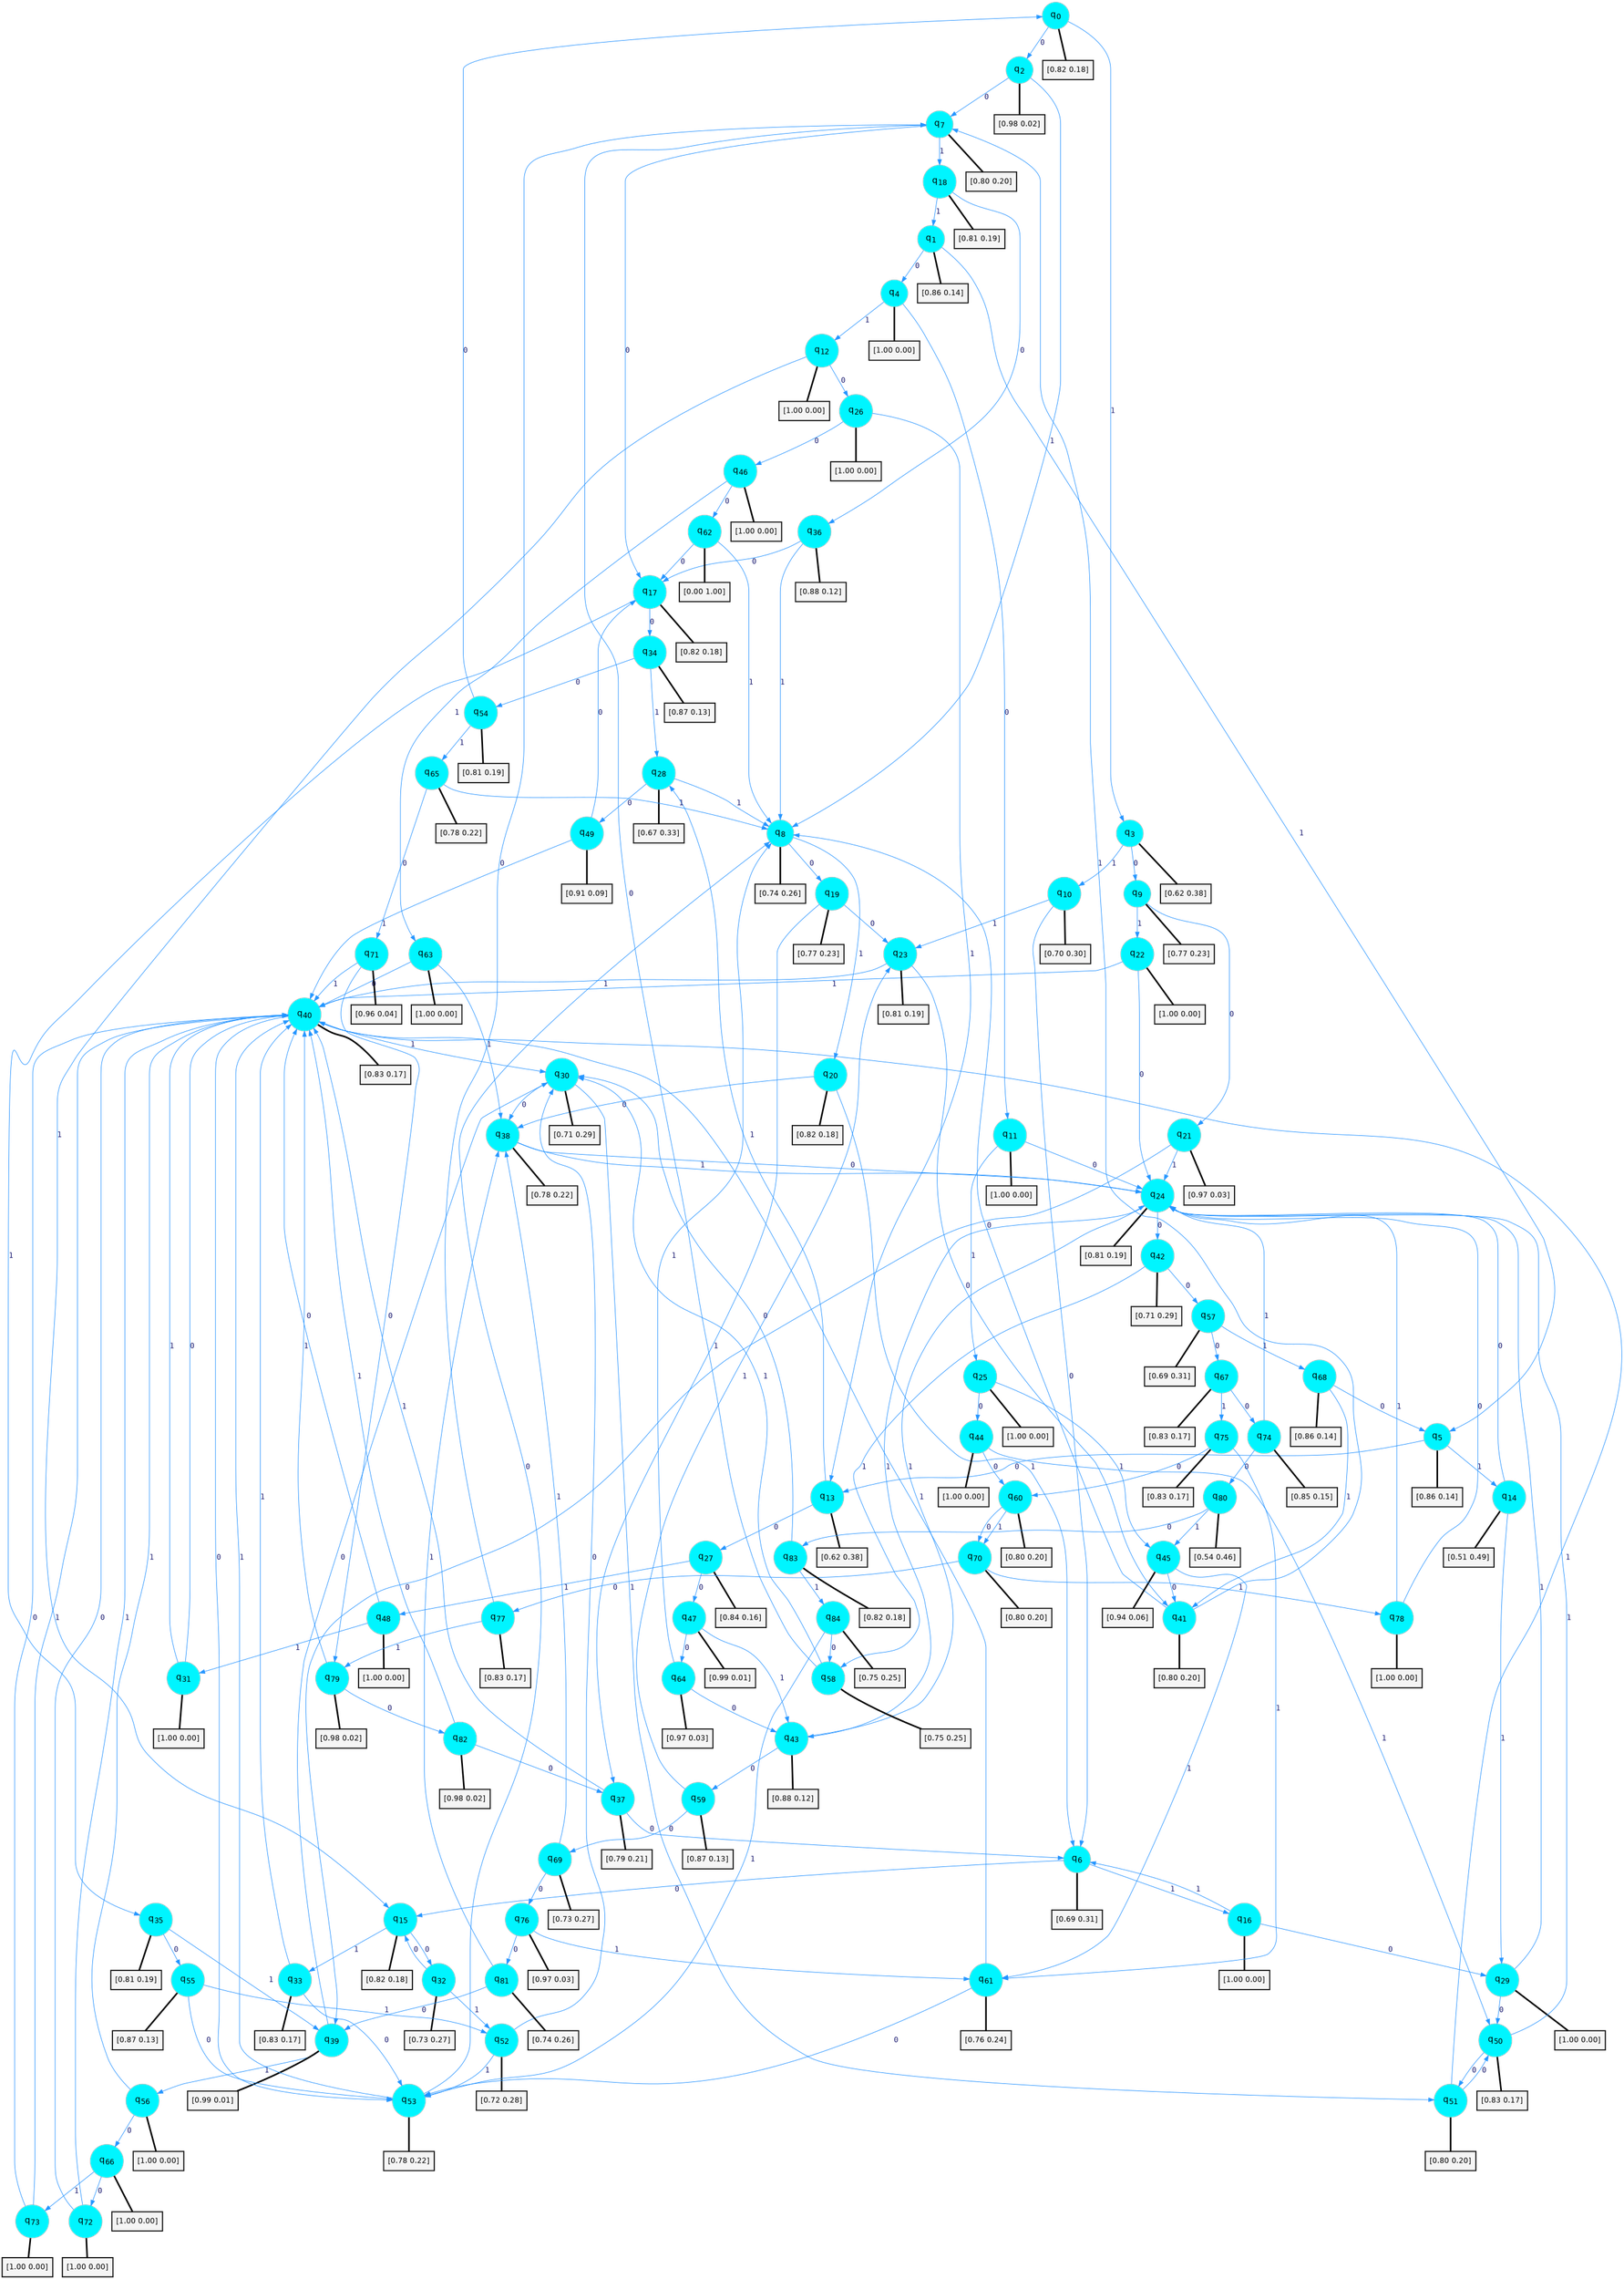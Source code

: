 digraph G {
graph [
bgcolor=transparent, dpi=300, rankdir=TD, size="40,25"];
node [
color=gray, fillcolor=turquoise1, fontcolor=black, fontname=Helvetica, fontsize=16, fontweight=bold, shape=circle, style=filled];
edge [
arrowsize=1, color=dodgerblue1, fontcolor=midnightblue, fontname=courier, fontweight=bold, penwidth=1, style=solid, weight=20];
0[label=<q<SUB>0</SUB>>];
1[label=<q<SUB>1</SUB>>];
2[label=<q<SUB>2</SUB>>];
3[label=<q<SUB>3</SUB>>];
4[label=<q<SUB>4</SUB>>];
5[label=<q<SUB>5</SUB>>];
6[label=<q<SUB>6</SUB>>];
7[label=<q<SUB>7</SUB>>];
8[label=<q<SUB>8</SUB>>];
9[label=<q<SUB>9</SUB>>];
10[label=<q<SUB>10</SUB>>];
11[label=<q<SUB>11</SUB>>];
12[label=<q<SUB>12</SUB>>];
13[label=<q<SUB>13</SUB>>];
14[label=<q<SUB>14</SUB>>];
15[label=<q<SUB>15</SUB>>];
16[label=<q<SUB>16</SUB>>];
17[label=<q<SUB>17</SUB>>];
18[label=<q<SUB>18</SUB>>];
19[label=<q<SUB>19</SUB>>];
20[label=<q<SUB>20</SUB>>];
21[label=<q<SUB>21</SUB>>];
22[label=<q<SUB>22</SUB>>];
23[label=<q<SUB>23</SUB>>];
24[label=<q<SUB>24</SUB>>];
25[label=<q<SUB>25</SUB>>];
26[label=<q<SUB>26</SUB>>];
27[label=<q<SUB>27</SUB>>];
28[label=<q<SUB>28</SUB>>];
29[label=<q<SUB>29</SUB>>];
30[label=<q<SUB>30</SUB>>];
31[label=<q<SUB>31</SUB>>];
32[label=<q<SUB>32</SUB>>];
33[label=<q<SUB>33</SUB>>];
34[label=<q<SUB>34</SUB>>];
35[label=<q<SUB>35</SUB>>];
36[label=<q<SUB>36</SUB>>];
37[label=<q<SUB>37</SUB>>];
38[label=<q<SUB>38</SUB>>];
39[label=<q<SUB>39</SUB>>];
40[label=<q<SUB>40</SUB>>];
41[label=<q<SUB>41</SUB>>];
42[label=<q<SUB>42</SUB>>];
43[label=<q<SUB>43</SUB>>];
44[label=<q<SUB>44</SUB>>];
45[label=<q<SUB>45</SUB>>];
46[label=<q<SUB>46</SUB>>];
47[label=<q<SUB>47</SUB>>];
48[label=<q<SUB>48</SUB>>];
49[label=<q<SUB>49</SUB>>];
50[label=<q<SUB>50</SUB>>];
51[label=<q<SUB>51</SUB>>];
52[label=<q<SUB>52</SUB>>];
53[label=<q<SUB>53</SUB>>];
54[label=<q<SUB>54</SUB>>];
55[label=<q<SUB>55</SUB>>];
56[label=<q<SUB>56</SUB>>];
57[label=<q<SUB>57</SUB>>];
58[label=<q<SUB>58</SUB>>];
59[label=<q<SUB>59</SUB>>];
60[label=<q<SUB>60</SUB>>];
61[label=<q<SUB>61</SUB>>];
62[label=<q<SUB>62</SUB>>];
63[label=<q<SUB>63</SUB>>];
64[label=<q<SUB>64</SUB>>];
65[label=<q<SUB>65</SUB>>];
66[label=<q<SUB>66</SUB>>];
67[label=<q<SUB>67</SUB>>];
68[label=<q<SUB>68</SUB>>];
69[label=<q<SUB>69</SUB>>];
70[label=<q<SUB>70</SUB>>];
71[label=<q<SUB>71</SUB>>];
72[label=<q<SUB>72</SUB>>];
73[label=<q<SUB>73</SUB>>];
74[label=<q<SUB>74</SUB>>];
75[label=<q<SUB>75</SUB>>];
76[label=<q<SUB>76</SUB>>];
77[label=<q<SUB>77</SUB>>];
78[label=<q<SUB>78</SUB>>];
79[label=<q<SUB>79</SUB>>];
80[label=<q<SUB>80</SUB>>];
81[label=<q<SUB>81</SUB>>];
82[label=<q<SUB>82</SUB>>];
83[label=<q<SUB>83</SUB>>];
84[label=<q<SUB>84</SUB>>];
85[label="[0.82 0.18]", shape=box,fontcolor=black, fontname=Helvetica, fontsize=14, penwidth=2, fillcolor=whitesmoke,color=black];
86[label="[0.86 0.14]", shape=box,fontcolor=black, fontname=Helvetica, fontsize=14, penwidth=2, fillcolor=whitesmoke,color=black];
87[label="[0.98 0.02]", shape=box,fontcolor=black, fontname=Helvetica, fontsize=14, penwidth=2, fillcolor=whitesmoke,color=black];
88[label="[0.62 0.38]", shape=box,fontcolor=black, fontname=Helvetica, fontsize=14, penwidth=2, fillcolor=whitesmoke,color=black];
89[label="[1.00 0.00]", shape=box,fontcolor=black, fontname=Helvetica, fontsize=14, penwidth=2, fillcolor=whitesmoke,color=black];
90[label="[0.86 0.14]", shape=box,fontcolor=black, fontname=Helvetica, fontsize=14, penwidth=2, fillcolor=whitesmoke,color=black];
91[label="[0.69 0.31]", shape=box,fontcolor=black, fontname=Helvetica, fontsize=14, penwidth=2, fillcolor=whitesmoke,color=black];
92[label="[0.80 0.20]", shape=box,fontcolor=black, fontname=Helvetica, fontsize=14, penwidth=2, fillcolor=whitesmoke,color=black];
93[label="[0.74 0.26]", shape=box,fontcolor=black, fontname=Helvetica, fontsize=14, penwidth=2, fillcolor=whitesmoke,color=black];
94[label="[0.77 0.23]", shape=box,fontcolor=black, fontname=Helvetica, fontsize=14, penwidth=2, fillcolor=whitesmoke,color=black];
95[label="[0.70 0.30]", shape=box,fontcolor=black, fontname=Helvetica, fontsize=14, penwidth=2, fillcolor=whitesmoke,color=black];
96[label="[1.00 0.00]", shape=box,fontcolor=black, fontname=Helvetica, fontsize=14, penwidth=2, fillcolor=whitesmoke,color=black];
97[label="[1.00 0.00]", shape=box,fontcolor=black, fontname=Helvetica, fontsize=14, penwidth=2, fillcolor=whitesmoke,color=black];
98[label="[0.62 0.38]", shape=box,fontcolor=black, fontname=Helvetica, fontsize=14, penwidth=2, fillcolor=whitesmoke,color=black];
99[label="[0.51 0.49]", shape=box,fontcolor=black, fontname=Helvetica, fontsize=14, penwidth=2, fillcolor=whitesmoke,color=black];
100[label="[0.82 0.18]", shape=box,fontcolor=black, fontname=Helvetica, fontsize=14, penwidth=2, fillcolor=whitesmoke,color=black];
101[label="[1.00 0.00]", shape=box,fontcolor=black, fontname=Helvetica, fontsize=14, penwidth=2, fillcolor=whitesmoke,color=black];
102[label="[0.82 0.18]", shape=box,fontcolor=black, fontname=Helvetica, fontsize=14, penwidth=2, fillcolor=whitesmoke,color=black];
103[label="[0.81 0.19]", shape=box,fontcolor=black, fontname=Helvetica, fontsize=14, penwidth=2, fillcolor=whitesmoke,color=black];
104[label="[0.77 0.23]", shape=box,fontcolor=black, fontname=Helvetica, fontsize=14, penwidth=2, fillcolor=whitesmoke,color=black];
105[label="[0.82 0.18]", shape=box,fontcolor=black, fontname=Helvetica, fontsize=14, penwidth=2, fillcolor=whitesmoke,color=black];
106[label="[0.97 0.03]", shape=box,fontcolor=black, fontname=Helvetica, fontsize=14, penwidth=2, fillcolor=whitesmoke,color=black];
107[label="[1.00 0.00]", shape=box,fontcolor=black, fontname=Helvetica, fontsize=14, penwidth=2, fillcolor=whitesmoke,color=black];
108[label="[0.81 0.19]", shape=box,fontcolor=black, fontname=Helvetica, fontsize=14, penwidth=2, fillcolor=whitesmoke,color=black];
109[label="[0.81 0.19]", shape=box,fontcolor=black, fontname=Helvetica, fontsize=14, penwidth=2, fillcolor=whitesmoke,color=black];
110[label="[1.00 0.00]", shape=box,fontcolor=black, fontname=Helvetica, fontsize=14, penwidth=2, fillcolor=whitesmoke,color=black];
111[label="[1.00 0.00]", shape=box,fontcolor=black, fontname=Helvetica, fontsize=14, penwidth=2, fillcolor=whitesmoke,color=black];
112[label="[0.84 0.16]", shape=box,fontcolor=black, fontname=Helvetica, fontsize=14, penwidth=2, fillcolor=whitesmoke,color=black];
113[label="[0.67 0.33]", shape=box,fontcolor=black, fontname=Helvetica, fontsize=14, penwidth=2, fillcolor=whitesmoke,color=black];
114[label="[1.00 0.00]", shape=box,fontcolor=black, fontname=Helvetica, fontsize=14, penwidth=2, fillcolor=whitesmoke,color=black];
115[label="[0.71 0.29]", shape=box,fontcolor=black, fontname=Helvetica, fontsize=14, penwidth=2, fillcolor=whitesmoke,color=black];
116[label="[1.00 0.00]", shape=box,fontcolor=black, fontname=Helvetica, fontsize=14, penwidth=2, fillcolor=whitesmoke,color=black];
117[label="[0.73 0.27]", shape=box,fontcolor=black, fontname=Helvetica, fontsize=14, penwidth=2, fillcolor=whitesmoke,color=black];
118[label="[0.83 0.17]", shape=box,fontcolor=black, fontname=Helvetica, fontsize=14, penwidth=2, fillcolor=whitesmoke,color=black];
119[label="[0.87 0.13]", shape=box,fontcolor=black, fontname=Helvetica, fontsize=14, penwidth=2, fillcolor=whitesmoke,color=black];
120[label="[0.81 0.19]", shape=box,fontcolor=black, fontname=Helvetica, fontsize=14, penwidth=2, fillcolor=whitesmoke,color=black];
121[label="[0.88 0.12]", shape=box,fontcolor=black, fontname=Helvetica, fontsize=14, penwidth=2, fillcolor=whitesmoke,color=black];
122[label="[0.79 0.21]", shape=box,fontcolor=black, fontname=Helvetica, fontsize=14, penwidth=2, fillcolor=whitesmoke,color=black];
123[label="[0.78 0.22]", shape=box,fontcolor=black, fontname=Helvetica, fontsize=14, penwidth=2, fillcolor=whitesmoke,color=black];
124[label="[0.99 0.01]", shape=box,fontcolor=black, fontname=Helvetica, fontsize=14, penwidth=2, fillcolor=whitesmoke,color=black];
125[label="[0.83 0.17]", shape=box,fontcolor=black, fontname=Helvetica, fontsize=14, penwidth=2, fillcolor=whitesmoke,color=black];
126[label="[0.80 0.20]", shape=box,fontcolor=black, fontname=Helvetica, fontsize=14, penwidth=2, fillcolor=whitesmoke,color=black];
127[label="[0.71 0.29]", shape=box,fontcolor=black, fontname=Helvetica, fontsize=14, penwidth=2, fillcolor=whitesmoke,color=black];
128[label="[0.88 0.12]", shape=box,fontcolor=black, fontname=Helvetica, fontsize=14, penwidth=2, fillcolor=whitesmoke,color=black];
129[label="[1.00 0.00]", shape=box,fontcolor=black, fontname=Helvetica, fontsize=14, penwidth=2, fillcolor=whitesmoke,color=black];
130[label="[0.94 0.06]", shape=box,fontcolor=black, fontname=Helvetica, fontsize=14, penwidth=2, fillcolor=whitesmoke,color=black];
131[label="[1.00 0.00]", shape=box,fontcolor=black, fontname=Helvetica, fontsize=14, penwidth=2, fillcolor=whitesmoke,color=black];
132[label="[0.99 0.01]", shape=box,fontcolor=black, fontname=Helvetica, fontsize=14, penwidth=2, fillcolor=whitesmoke,color=black];
133[label="[1.00 0.00]", shape=box,fontcolor=black, fontname=Helvetica, fontsize=14, penwidth=2, fillcolor=whitesmoke,color=black];
134[label="[0.91 0.09]", shape=box,fontcolor=black, fontname=Helvetica, fontsize=14, penwidth=2, fillcolor=whitesmoke,color=black];
135[label="[0.83 0.17]", shape=box,fontcolor=black, fontname=Helvetica, fontsize=14, penwidth=2, fillcolor=whitesmoke,color=black];
136[label="[0.80 0.20]", shape=box,fontcolor=black, fontname=Helvetica, fontsize=14, penwidth=2, fillcolor=whitesmoke,color=black];
137[label="[0.72 0.28]", shape=box,fontcolor=black, fontname=Helvetica, fontsize=14, penwidth=2, fillcolor=whitesmoke,color=black];
138[label="[0.78 0.22]", shape=box,fontcolor=black, fontname=Helvetica, fontsize=14, penwidth=2, fillcolor=whitesmoke,color=black];
139[label="[0.81 0.19]", shape=box,fontcolor=black, fontname=Helvetica, fontsize=14, penwidth=2, fillcolor=whitesmoke,color=black];
140[label="[0.87 0.13]", shape=box,fontcolor=black, fontname=Helvetica, fontsize=14, penwidth=2, fillcolor=whitesmoke,color=black];
141[label="[1.00 0.00]", shape=box,fontcolor=black, fontname=Helvetica, fontsize=14, penwidth=2, fillcolor=whitesmoke,color=black];
142[label="[0.69 0.31]", shape=box,fontcolor=black, fontname=Helvetica, fontsize=14, penwidth=2, fillcolor=whitesmoke,color=black];
143[label="[0.75 0.25]", shape=box,fontcolor=black, fontname=Helvetica, fontsize=14, penwidth=2, fillcolor=whitesmoke,color=black];
144[label="[0.87 0.13]", shape=box,fontcolor=black, fontname=Helvetica, fontsize=14, penwidth=2, fillcolor=whitesmoke,color=black];
145[label="[0.80 0.20]", shape=box,fontcolor=black, fontname=Helvetica, fontsize=14, penwidth=2, fillcolor=whitesmoke,color=black];
146[label="[0.76 0.24]", shape=box,fontcolor=black, fontname=Helvetica, fontsize=14, penwidth=2, fillcolor=whitesmoke,color=black];
147[label="[0.00 1.00]", shape=box,fontcolor=black, fontname=Helvetica, fontsize=14, penwidth=2, fillcolor=whitesmoke,color=black];
148[label="[1.00 0.00]", shape=box,fontcolor=black, fontname=Helvetica, fontsize=14, penwidth=2, fillcolor=whitesmoke,color=black];
149[label="[0.97 0.03]", shape=box,fontcolor=black, fontname=Helvetica, fontsize=14, penwidth=2, fillcolor=whitesmoke,color=black];
150[label="[0.78 0.22]", shape=box,fontcolor=black, fontname=Helvetica, fontsize=14, penwidth=2, fillcolor=whitesmoke,color=black];
151[label="[1.00 0.00]", shape=box,fontcolor=black, fontname=Helvetica, fontsize=14, penwidth=2, fillcolor=whitesmoke,color=black];
152[label="[0.83 0.17]", shape=box,fontcolor=black, fontname=Helvetica, fontsize=14, penwidth=2, fillcolor=whitesmoke,color=black];
153[label="[0.86 0.14]", shape=box,fontcolor=black, fontname=Helvetica, fontsize=14, penwidth=2, fillcolor=whitesmoke,color=black];
154[label="[0.73 0.27]", shape=box,fontcolor=black, fontname=Helvetica, fontsize=14, penwidth=2, fillcolor=whitesmoke,color=black];
155[label="[0.80 0.20]", shape=box,fontcolor=black, fontname=Helvetica, fontsize=14, penwidth=2, fillcolor=whitesmoke,color=black];
156[label="[0.96 0.04]", shape=box,fontcolor=black, fontname=Helvetica, fontsize=14, penwidth=2, fillcolor=whitesmoke,color=black];
157[label="[1.00 0.00]", shape=box,fontcolor=black, fontname=Helvetica, fontsize=14, penwidth=2, fillcolor=whitesmoke,color=black];
158[label="[1.00 0.00]", shape=box,fontcolor=black, fontname=Helvetica, fontsize=14, penwidth=2, fillcolor=whitesmoke,color=black];
159[label="[0.85 0.15]", shape=box,fontcolor=black, fontname=Helvetica, fontsize=14, penwidth=2, fillcolor=whitesmoke,color=black];
160[label="[0.83 0.17]", shape=box,fontcolor=black, fontname=Helvetica, fontsize=14, penwidth=2, fillcolor=whitesmoke,color=black];
161[label="[0.97 0.03]", shape=box,fontcolor=black, fontname=Helvetica, fontsize=14, penwidth=2, fillcolor=whitesmoke,color=black];
162[label="[0.83 0.17]", shape=box,fontcolor=black, fontname=Helvetica, fontsize=14, penwidth=2, fillcolor=whitesmoke,color=black];
163[label="[1.00 0.00]", shape=box,fontcolor=black, fontname=Helvetica, fontsize=14, penwidth=2, fillcolor=whitesmoke,color=black];
164[label="[0.98 0.02]", shape=box,fontcolor=black, fontname=Helvetica, fontsize=14, penwidth=2, fillcolor=whitesmoke,color=black];
165[label="[0.54 0.46]", shape=box,fontcolor=black, fontname=Helvetica, fontsize=14, penwidth=2, fillcolor=whitesmoke,color=black];
166[label="[0.74 0.26]", shape=box,fontcolor=black, fontname=Helvetica, fontsize=14, penwidth=2, fillcolor=whitesmoke,color=black];
167[label="[0.98 0.02]", shape=box,fontcolor=black, fontname=Helvetica, fontsize=14, penwidth=2, fillcolor=whitesmoke,color=black];
168[label="[0.82 0.18]", shape=box,fontcolor=black, fontname=Helvetica, fontsize=14, penwidth=2, fillcolor=whitesmoke,color=black];
169[label="[0.75 0.25]", shape=box,fontcolor=black, fontname=Helvetica, fontsize=14, penwidth=2, fillcolor=whitesmoke,color=black];
0->2 [label=0];
0->3 [label=1];
0->85 [arrowhead=none, penwidth=3,color=black];
1->4 [label=0];
1->5 [label=1];
1->86 [arrowhead=none, penwidth=3,color=black];
2->7 [label=0];
2->8 [label=1];
2->87 [arrowhead=none, penwidth=3,color=black];
3->9 [label=0];
3->10 [label=1];
3->88 [arrowhead=none, penwidth=3,color=black];
4->11 [label=0];
4->12 [label=1];
4->89 [arrowhead=none, penwidth=3,color=black];
5->13 [label=0];
5->14 [label=1];
5->90 [arrowhead=none, penwidth=3,color=black];
6->15 [label=0];
6->16 [label=1];
6->91 [arrowhead=none, penwidth=3,color=black];
7->17 [label=0];
7->18 [label=1];
7->92 [arrowhead=none, penwidth=3,color=black];
8->19 [label=0];
8->20 [label=1];
8->93 [arrowhead=none, penwidth=3,color=black];
9->21 [label=0];
9->22 [label=1];
9->94 [arrowhead=none, penwidth=3,color=black];
10->6 [label=0];
10->23 [label=1];
10->95 [arrowhead=none, penwidth=3,color=black];
11->24 [label=0];
11->25 [label=1];
11->96 [arrowhead=none, penwidth=3,color=black];
12->26 [label=0];
12->15 [label=1];
12->97 [arrowhead=none, penwidth=3,color=black];
13->27 [label=0];
13->28 [label=1];
13->98 [arrowhead=none, penwidth=3,color=black];
14->24 [label=0];
14->29 [label=1];
14->99 [arrowhead=none, penwidth=3,color=black];
15->32 [label=0];
15->33 [label=1];
15->100 [arrowhead=none, penwidth=3,color=black];
16->29 [label=0];
16->6 [label=1];
16->101 [arrowhead=none, penwidth=3,color=black];
17->34 [label=0];
17->35 [label=1];
17->102 [arrowhead=none, penwidth=3,color=black];
18->36 [label=0];
18->1 [label=1];
18->103 [arrowhead=none, penwidth=3,color=black];
19->23 [label=0];
19->37 [label=1];
19->104 [arrowhead=none, penwidth=3,color=black];
20->38 [label=0];
20->6 [label=1];
20->105 [arrowhead=none, penwidth=3,color=black];
21->39 [label=0];
21->24 [label=1];
21->106 [arrowhead=none, penwidth=3,color=black];
22->24 [label=0];
22->40 [label=1];
22->107 [arrowhead=none, penwidth=3,color=black];
23->41 [label=0];
23->40 [label=1];
23->108 [arrowhead=none, penwidth=3,color=black];
24->42 [label=0];
24->43 [label=1];
24->109 [arrowhead=none, penwidth=3,color=black];
25->44 [label=0];
25->45 [label=1];
25->110 [arrowhead=none, penwidth=3,color=black];
26->46 [label=0];
26->13 [label=1];
26->111 [arrowhead=none, penwidth=3,color=black];
27->47 [label=0];
27->48 [label=1];
27->112 [arrowhead=none, penwidth=3,color=black];
28->49 [label=0];
28->8 [label=1];
28->113 [arrowhead=none, penwidth=3,color=black];
29->50 [label=0];
29->24 [label=1];
29->114 [arrowhead=none, penwidth=3,color=black];
30->38 [label=0];
30->51 [label=1];
30->115 [arrowhead=none, penwidth=3,color=black];
31->40 [label=0];
31->40 [label=1];
31->116 [arrowhead=none, penwidth=3,color=black];
32->15 [label=0];
32->52 [label=1];
32->117 [arrowhead=none, penwidth=3,color=black];
33->53 [label=0];
33->40 [label=1];
33->118 [arrowhead=none, penwidth=3,color=black];
34->54 [label=0];
34->28 [label=1];
34->119 [arrowhead=none, penwidth=3,color=black];
35->55 [label=0];
35->39 [label=1];
35->120 [arrowhead=none, penwidth=3,color=black];
36->17 [label=0];
36->8 [label=1];
36->121 [arrowhead=none, penwidth=3,color=black];
37->6 [label=0];
37->40 [label=1];
37->122 [arrowhead=none, penwidth=3,color=black];
38->24 [label=0];
38->24 [label=1];
38->123 [arrowhead=none, penwidth=3,color=black];
39->30 [label=0];
39->56 [label=1];
39->124 [arrowhead=none, penwidth=3,color=black];
40->53 [label=0];
40->30 [label=1];
40->125 [arrowhead=none, penwidth=3,color=black];
41->8 [label=0];
41->7 [label=1];
41->126 [arrowhead=none, penwidth=3,color=black];
42->57 [label=0];
42->58 [label=1];
42->127 [arrowhead=none, penwidth=3,color=black];
43->59 [label=0];
43->24 [label=1];
43->128 [arrowhead=none, penwidth=3,color=black];
44->60 [label=0];
44->50 [label=1];
44->129 [arrowhead=none, penwidth=3,color=black];
45->41 [label=0];
45->61 [label=1];
45->130 [arrowhead=none, penwidth=3,color=black];
46->62 [label=0];
46->63 [label=1];
46->131 [arrowhead=none, penwidth=3,color=black];
47->64 [label=0];
47->43 [label=1];
47->132 [arrowhead=none, penwidth=3,color=black];
48->40 [label=0];
48->31 [label=1];
48->133 [arrowhead=none, penwidth=3,color=black];
49->17 [label=0];
49->40 [label=1];
49->134 [arrowhead=none, penwidth=3,color=black];
50->51 [label=0];
50->24 [label=1];
50->135 [arrowhead=none, penwidth=3,color=black];
51->50 [label=0];
51->40 [label=1];
51->136 [arrowhead=none, penwidth=3,color=black];
52->30 [label=0];
52->53 [label=1];
52->137 [arrowhead=none, penwidth=3,color=black];
53->8 [label=0];
53->40 [label=1];
53->138 [arrowhead=none, penwidth=3,color=black];
54->0 [label=0];
54->65 [label=1];
54->139 [arrowhead=none, penwidth=3,color=black];
55->53 [label=0];
55->52 [label=1];
55->140 [arrowhead=none, penwidth=3,color=black];
56->66 [label=0];
56->40 [label=1];
56->141 [arrowhead=none, penwidth=3,color=black];
57->67 [label=0];
57->68 [label=1];
57->142 [arrowhead=none, penwidth=3,color=black];
58->7 [label=0];
58->30 [label=1];
58->143 [arrowhead=none, penwidth=3,color=black];
59->69 [label=0];
59->23 [label=1];
59->144 [arrowhead=none, penwidth=3,color=black];
60->70 [label=0];
60->70 [label=1];
60->145 [arrowhead=none, penwidth=3,color=black];
61->53 [label=0];
61->40 [label=1];
61->146 [arrowhead=none, penwidth=3,color=black];
62->17 [label=0];
62->8 [label=1];
62->147 [arrowhead=none, penwidth=3,color=black];
63->40 [label=0];
63->38 [label=1];
63->148 [arrowhead=none, penwidth=3,color=black];
64->43 [label=0];
64->8 [label=1];
64->149 [arrowhead=none, penwidth=3,color=black];
65->71 [label=0];
65->8 [label=1];
65->150 [arrowhead=none, penwidth=3,color=black];
66->72 [label=0];
66->73 [label=1];
66->151 [arrowhead=none, penwidth=3,color=black];
67->74 [label=0];
67->75 [label=1];
67->152 [arrowhead=none, penwidth=3,color=black];
68->5 [label=0];
68->41 [label=1];
68->153 [arrowhead=none, penwidth=3,color=black];
69->76 [label=0];
69->38 [label=1];
69->154 [arrowhead=none, penwidth=3,color=black];
70->77 [label=0];
70->78 [label=1];
70->155 [arrowhead=none, penwidth=3,color=black];
71->79 [label=0];
71->40 [label=1];
71->156 [arrowhead=none, penwidth=3,color=black];
72->40 [label=0];
72->40 [label=1];
72->157 [arrowhead=none, penwidth=3,color=black];
73->40 [label=0];
73->40 [label=1];
73->158 [arrowhead=none, penwidth=3,color=black];
74->80 [label=0];
74->24 [label=1];
74->159 [arrowhead=none, penwidth=3,color=black];
75->60 [label=0];
75->61 [label=1];
75->160 [arrowhead=none, penwidth=3,color=black];
76->81 [label=0];
76->61 [label=1];
76->161 [arrowhead=none, penwidth=3,color=black];
77->7 [label=0];
77->79 [label=1];
77->162 [arrowhead=none, penwidth=3,color=black];
78->24 [label=0];
78->24 [label=1];
78->163 [arrowhead=none, penwidth=3,color=black];
79->82 [label=0];
79->40 [label=1];
79->164 [arrowhead=none, penwidth=3,color=black];
80->83 [label=0];
80->45 [label=1];
80->165 [arrowhead=none, penwidth=3,color=black];
81->39 [label=0];
81->38 [label=1];
81->166 [arrowhead=none, penwidth=3,color=black];
82->37 [label=0];
82->40 [label=1];
82->167 [arrowhead=none, penwidth=3,color=black];
83->30 [label=0];
83->84 [label=1];
83->168 [arrowhead=none, penwidth=3,color=black];
84->58 [label=0];
84->53 [label=1];
84->169 [arrowhead=none, penwidth=3,color=black];
}

